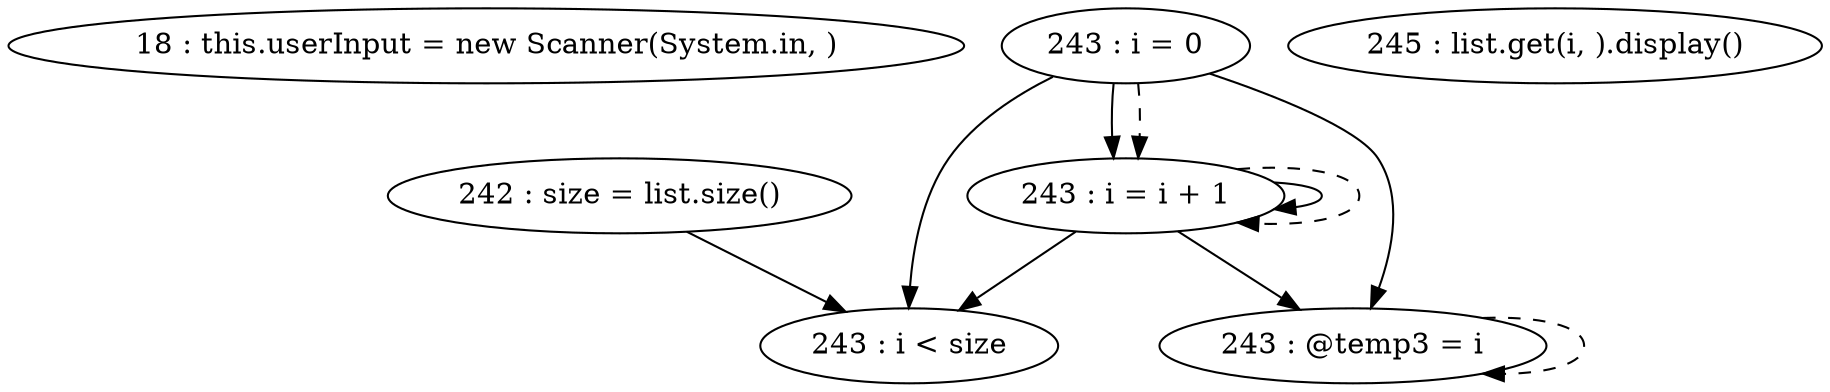 digraph G {
"18 : this.userInput = new Scanner(System.in, )"
"242 : size = list.size()"
"242 : size = list.size()" -> "243 : i < size"
"243 : i = 0"
"243 : i = 0" -> "243 : @temp3 = i"
"243 : i = 0" -> "243 : i < size"
"243 : i = 0" -> "243 : i = i + 1"
"243 : i = 0" -> "243 : i = i + 1" [style=dashed]
"243 : i < size"
"245 : list.get(i, ).display()"
"243 : @temp3 = i"
"243 : @temp3 = i" -> "243 : @temp3 = i" [style=dashed]
"243 : i = i + 1"
"243 : i = i + 1" -> "243 : @temp3 = i"
"243 : i = i + 1" -> "243 : i < size"
"243 : i = i + 1" -> "243 : i = i + 1"
"243 : i = i + 1" -> "243 : i = i + 1" [style=dashed]
}